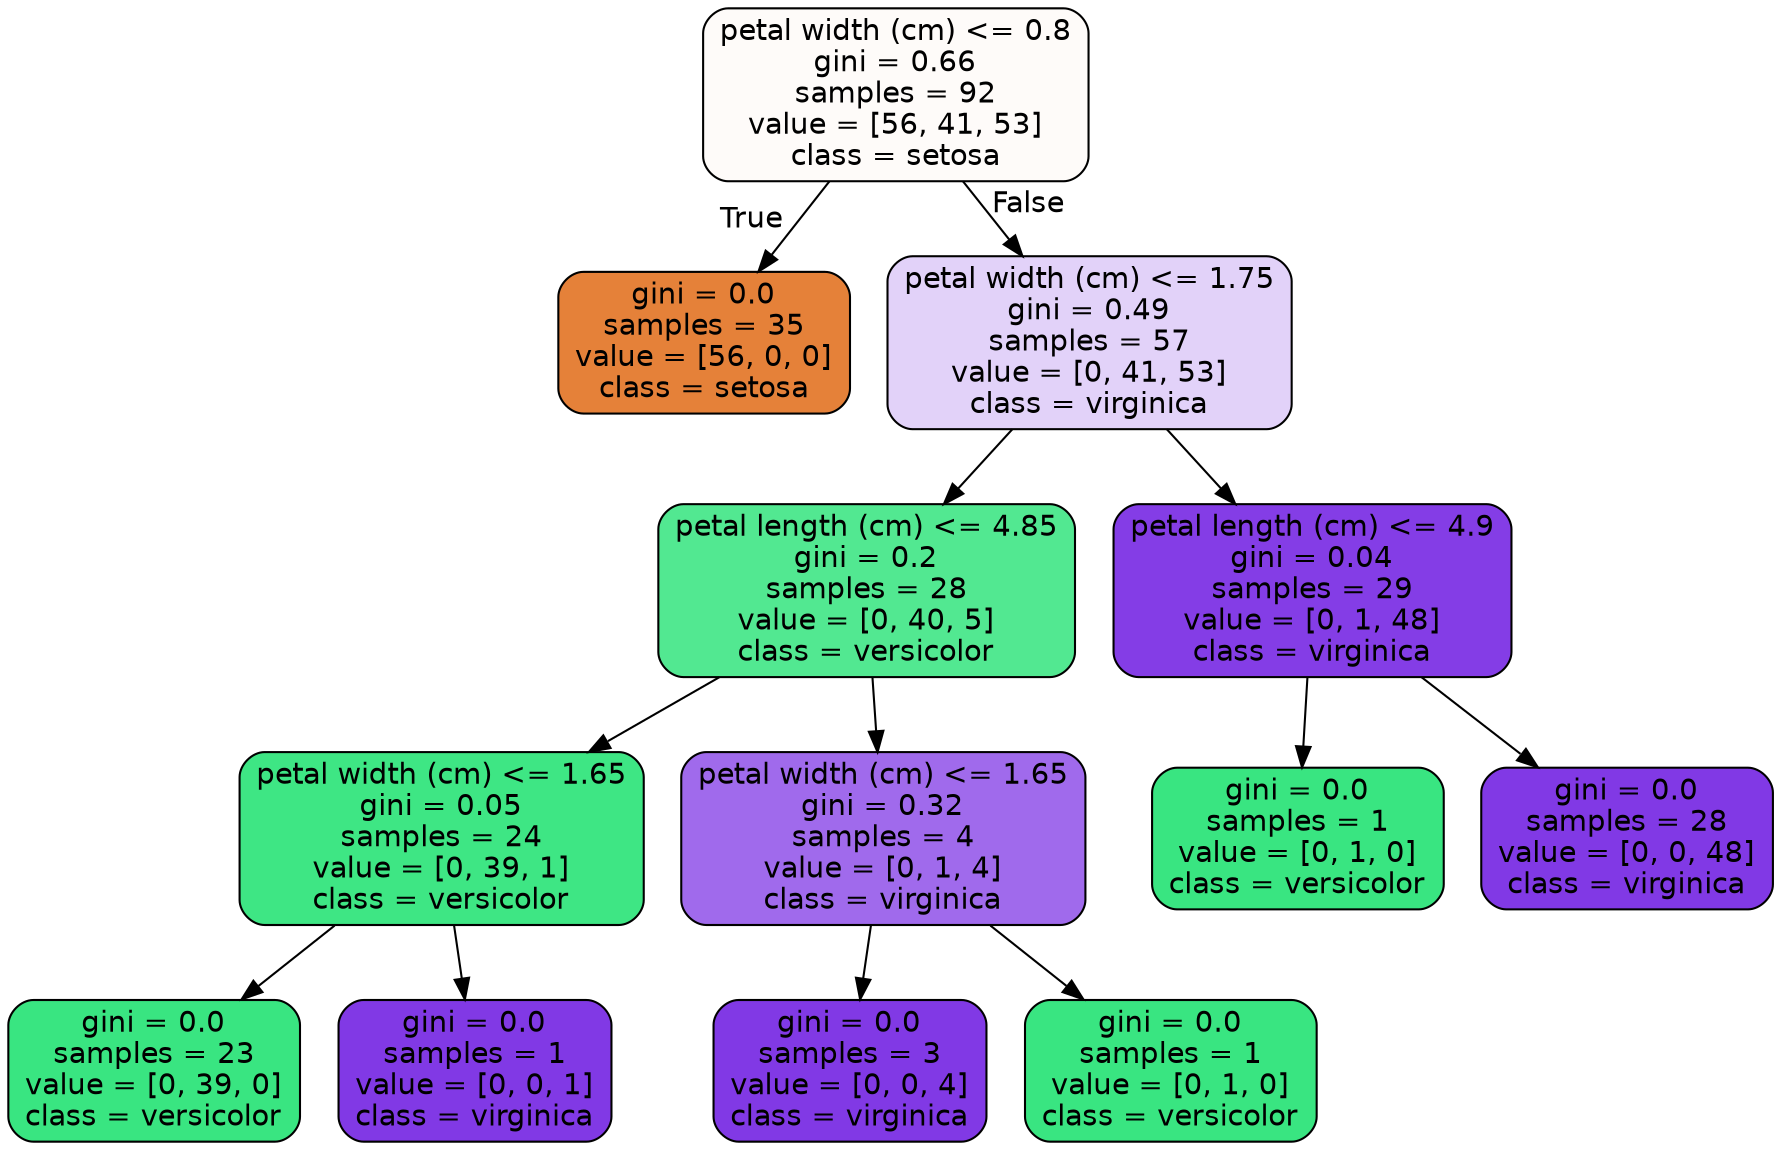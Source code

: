 digraph Tree {
node [shape=box, style="filled, rounded", color="black", fontname=helvetica] ;
edge [fontname=helvetica] ;
0 [label="petal width (cm) <= 0.8\ngini = 0.66\nsamples = 92\nvalue = [56, 41, 53]\nclass = setosa", fillcolor="#fefbf9"] ;
1 [label="gini = 0.0\nsamples = 35\nvalue = [56, 0, 0]\nclass = setosa", fillcolor="#e58139"] ;
0 -> 1 [labeldistance=2.5, labelangle=45, headlabel="True"] ;
2 [label="petal width (cm) <= 1.75\ngini = 0.49\nsamples = 57\nvalue = [0, 41, 53]\nclass = virginica", fillcolor="#e2d2f9"] ;
0 -> 2 [labeldistance=2.5, labelangle=-45, headlabel="False"] ;
3 [label="petal length (cm) <= 4.85\ngini = 0.2\nsamples = 28\nvalue = [0, 40, 5]\nclass = versicolor", fillcolor="#52e891"] ;
2 -> 3 ;
4 [label="petal width (cm) <= 1.65\ngini = 0.05\nsamples = 24\nvalue = [0, 39, 1]\nclass = versicolor", fillcolor="#3ee684"] ;
3 -> 4 ;
5 [label="gini = 0.0\nsamples = 23\nvalue = [0, 39, 0]\nclass = versicolor", fillcolor="#39e581"] ;
4 -> 5 ;
6 [label="gini = 0.0\nsamples = 1\nvalue = [0, 0, 1]\nclass = virginica", fillcolor="#8139e5"] ;
4 -> 6 ;
7 [label="petal width (cm) <= 1.65\ngini = 0.32\nsamples = 4\nvalue = [0, 1, 4]\nclass = virginica", fillcolor="#a06aec"] ;
3 -> 7 ;
8 [label="gini = 0.0\nsamples = 3\nvalue = [0, 0, 4]\nclass = virginica", fillcolor="#8139e5"] ;
7 -> 8 ;
9 [label="gini = 0.0\nsamples = 1\nvalue = [0, 1, 0]\nclass = versicolor", fillcolor="#39e581"] ;
7 -> 9 ;
10 [label="petal length (cm) <= 4.9\ngini = 0.04\nsamples = 29\nvalue = [0, 1, 48]\nclass = virginica", fillcolor="#843de6"] ;
2 -> 10 ;
11 [label="gini = 0.0\nsamples = 1\nvalue = [0, 1, 0]\nclass = versicolor", fillcolor="#39e581"] ;
10 -> 11 ;
12 [label="gini = 0.0\nsamples = 28\nvalue = [0, 0, 48]\nclass = virginica", fillcolor="#8139e5"] ;
10 -> 12 ;
}